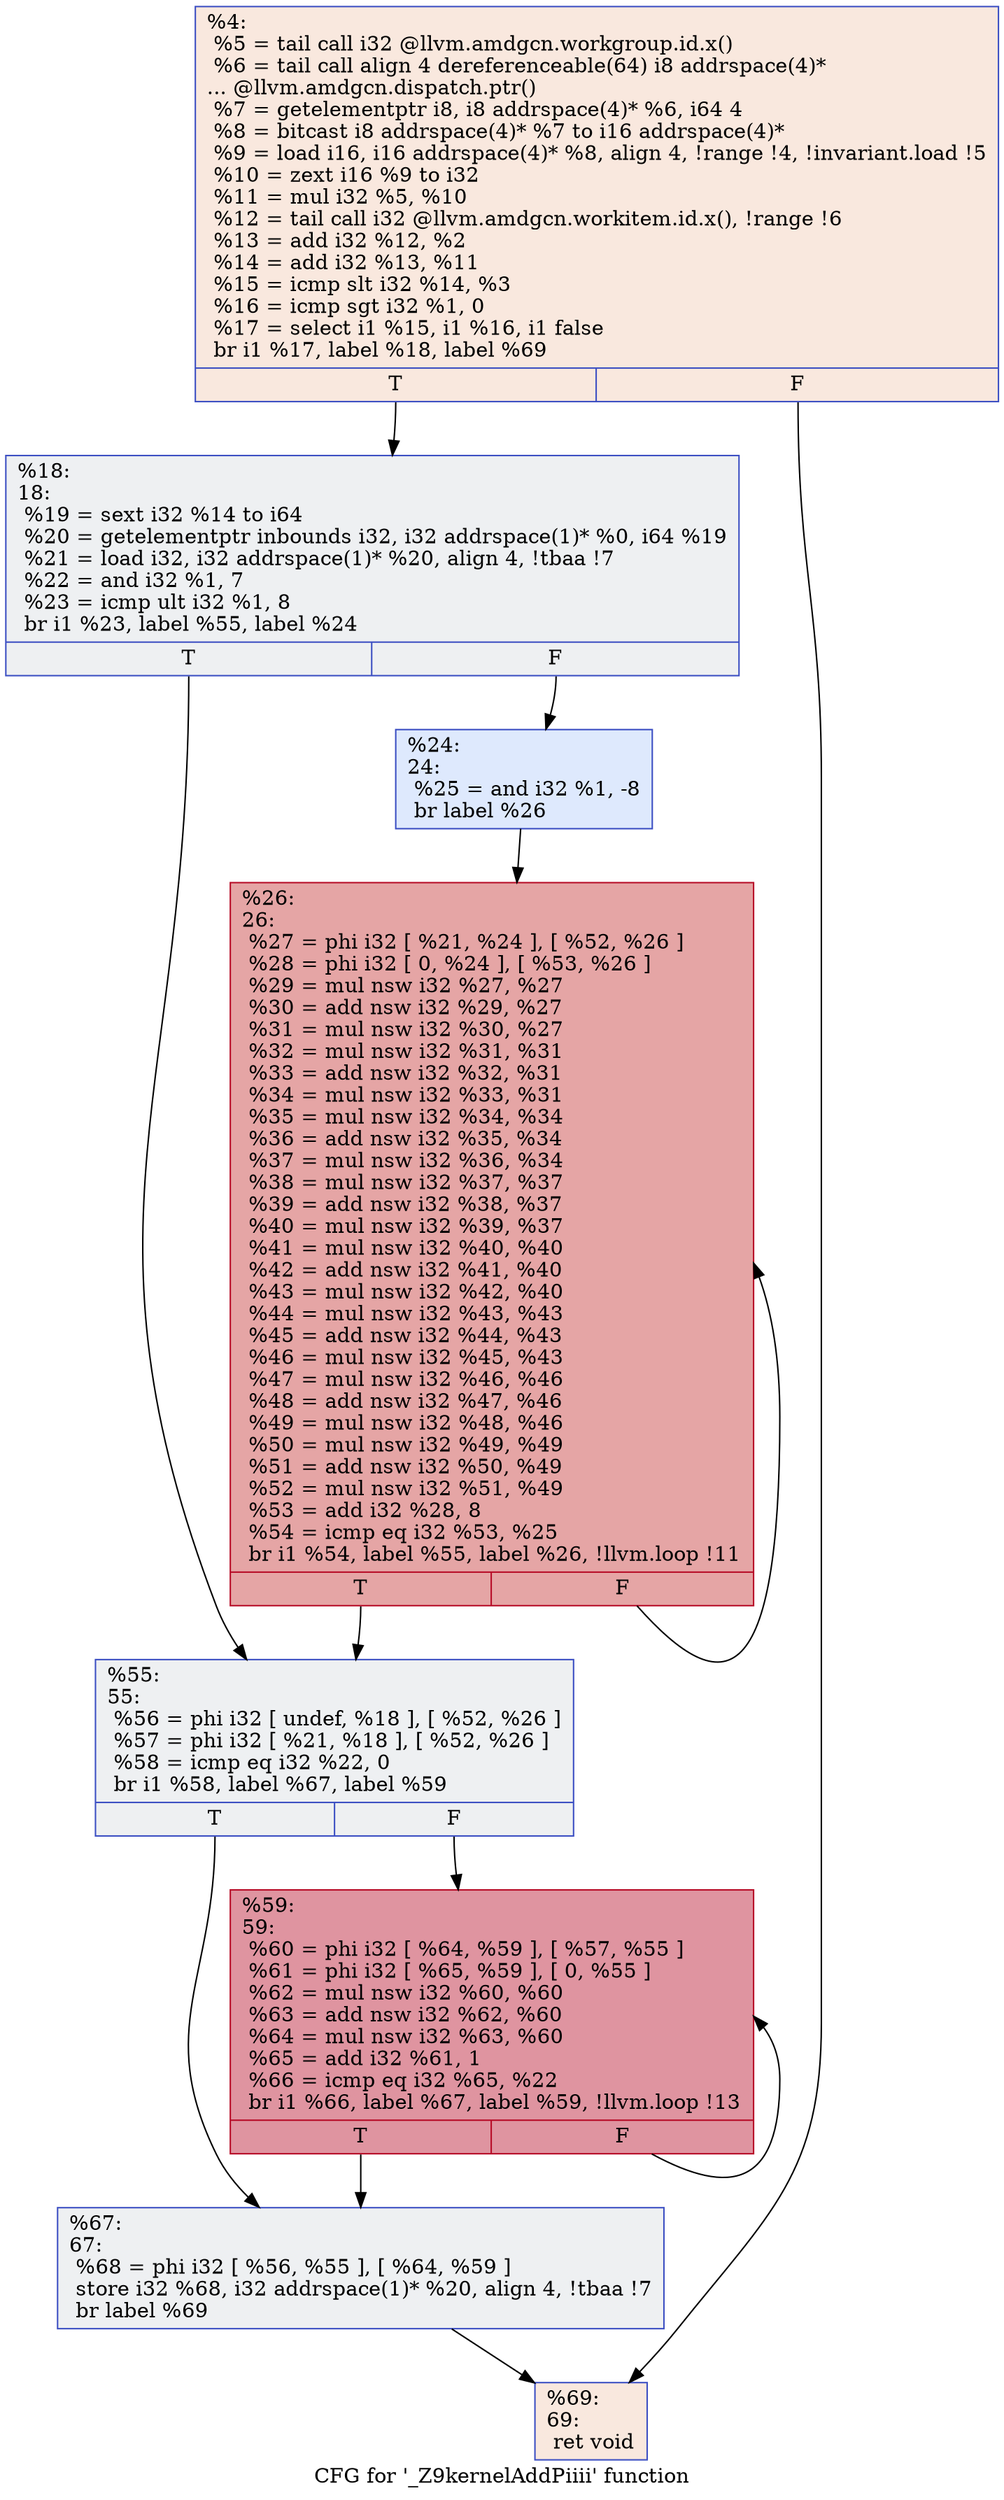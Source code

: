 digraph "CFG for '_Z9kernelAddPiiii' function" {
	label="CFG for '_Z9kernelAddPiiii' function";

	Node0x56de740 [shape=record,color="#3d50c3ff", style=filled, fillcolor="#f2cab570",label="{%4:\l  %5 = tail call i32 @llvm.amdgcn.workgroup.id.x()\l  %6 = tail call align 4 dereferenceable(64) i8 addrspace(4)*\l... @llvm.amdgcn.dispatch.ptr()\l  %7 = getelementptr i8, i8 addrspace(4)* %6, i64 4\l  %8 = bitcast i8 addrspace(4)* %7 to i16 addrspace(4)*\l  %9 = load i16, i16 addrspace(4)* %8, align 4, !range !4, !invariant.load !5\l  %10 = zext i16 %9 to i32\l  %11 = mul i32 %5, %10\l  %12 = tail call i32 @llvm.amdgcn.workitem.id.x(), !range !6\l  %13 = add i32 %12, %2\l  %14 = add i32 %13, %11\l  %15 = icmp slt i32 %14, %3\l  %16 = icmp sgt i32 %1, 0\l  %17 = select i1 %15, i1 %16, i1 false\l  br i1 %17, label %18, label %69\l|{<s0>T|<s1>F}}"];
	Node0x56de740:s0 -> Node0x56df2f0;
	Node0x56de740:s1 -> Node0x56e0940;
	Node0x56df2f0 [shape=record,color="#3d50c3ff", style=filled, fillcolor="#d9dce170",label="{%18:\l18:                                               \l  %19 = sext i32 %14 to i64\l  %20 = getelementptr inbounds i32, i32 addrspace(1)* %0, i64 %19\l  %21 = load i32, i32 addrspace(1)* %20, align 4, !tbaa !7\l  %22 = and i32 %1, 7\l  %23 = icmp ult i32 %1, 8\l  br i1 %23, label %55, label %24\l|{<s0>T|<s1>F}}"];
	Node0x56df2f0:s0 -> Node0x56e0e80;
	Node0x56df2f0:s1 -> Node0x56e0f10;
	Node0x56e0f10 [shape=record,color="#3d50c3ff", style=filled, fillcolor="#b5cdfa70",label="{%24:\l24:                                               \l  %25 = and i32 %1, -8\l  br label %26\l}"];
	Node0x56e0f10 -> Node0x56e1110;
	Node0x56e1110 [shape=record,color="#b70d28ff", style=filled, fillcolor="#c5333470",label="{%26:\l26:                                               \l  %27 = phi i32 [ %21, %24 ], [ %52, %26 ]\l  %28 = phi i32 [ 0, %24 ], [ %53, %26 ]\l  %29 = mul nsw i32 %27, %27\l  %30 = add nsw i32 %29, %27\l  %31 = mul nsw i32 %30, %27\l  %32 = mul nsw i32 %31, %31\l  %33 = add nsw i32 %32, %31\l  %34 = mul nsw i32 %33, %31\l  %35 = mul nsw i32 %34, %34\l  %36 = add nsw i32 %35, %34\l  %37 = mul nsw i32 %36, %34\l  %38 = mul nsw i32 %37, %37\l  %39 = add nsw i32 %38, %37\l  %40 = mul nsw i32 %39, %37\l  %41 = mul nsw i32 %40, %40\l  %42 = add nsw i32 %41, %40\l  %43 = mul nsw i32 %42, %40\l  %44 = mul nsw i32 %43, %43\l  %45 = add nsw i32 %44, %43\l  %46 = mul nsw i32 %45, %43\l  %47 = mul nsw i32 %46, %46\l  %48 = add nsw i32 %47, %46\l  %49 = mul nsw i32 %48, %46\l  %50 = mul nsw i32 %49, %49\l  %51 = add nsw i32 %50, %49\l  %52 = mul nsw i32 %51, %49\l  %53 = add i32 %28, 8\l  %54 = icmp eq i32 %53, %25\l  br i1 %54, label %55, label %26, !llvm.loop !11\l|{<s0>T|<s1>F}}"];
	Node0x56e1110:s0 -> Node0x56e0e80;
	Node0x56e1110:s1 -> Node0x56e1110;
	Node0x56e0e80 [shape=record,color="#3d50c3ff", style=filled, fillcolor="#d9dce170",label="{%55:\l55:                                               \l  %56 = phi i32 [ undef, %18 ], [ %52, %26 ]\l  %57 = phi i32 [ %21, %18 ], [ %52, %26 ]\l  %58 = icmp eq i32 %22, 0\l  br i1 %58, label %67, label %59\l|{<s0>T|<s1>F}}"];
	Node0x56e0e80:s0 -> Node0x56e2b20;
	Node0x56e0e80:s1 -> Node0x56e2b70;
	Node0x56e2b70 [shape=record,color="#b70d28ff", style=filled, fillcolor="#b70d2870",label="{%59:\l59:                                               \l  %60 = phi i32 [ %64, %59 ], [ %57, %55 ]\l  %61 = phi i32 [ %65, %59 ], [ 0, %55 ]\l  %62 = mul nsw i32 %60, %60\l  %63 = add nsw i32 %62, %60\l  %64 = mul nsw i32 %63, %60\l  %65 = add i32 %61, 1\l  %66 = icmp eq i32 %65, %22\l  br i1 %66, label %67, label %59, !llvm.loop !13\l|{<s0>T|<s1>F}}"];
	Node0x56e2b70:s0 -> Node0x56e2b20;
	Node0x56e2b70:s1 -> Node0x56e2b70;
	Node0x56e2b20 [shape=record,color="#3d50c3ff", style=filled, fillcolor="#d9dce170",label="{%67:\l67:                                               \l  %68 = phi i32 [ %56, %55 ], [ %64, %59 ]\l  store i32 %68, i32 addrspace(1)* %20, align 4, !tbaa !7\l  br label %69\l}"];
	Node0x56e2b20 -> Node0x56e0940;
	Node0x56e0940 [shape=record,color="#3d50c3ff", style=filled, fillcolor="#f2cab570",label="{%69:\l69:                                               \l  ret void\l}"];
}
